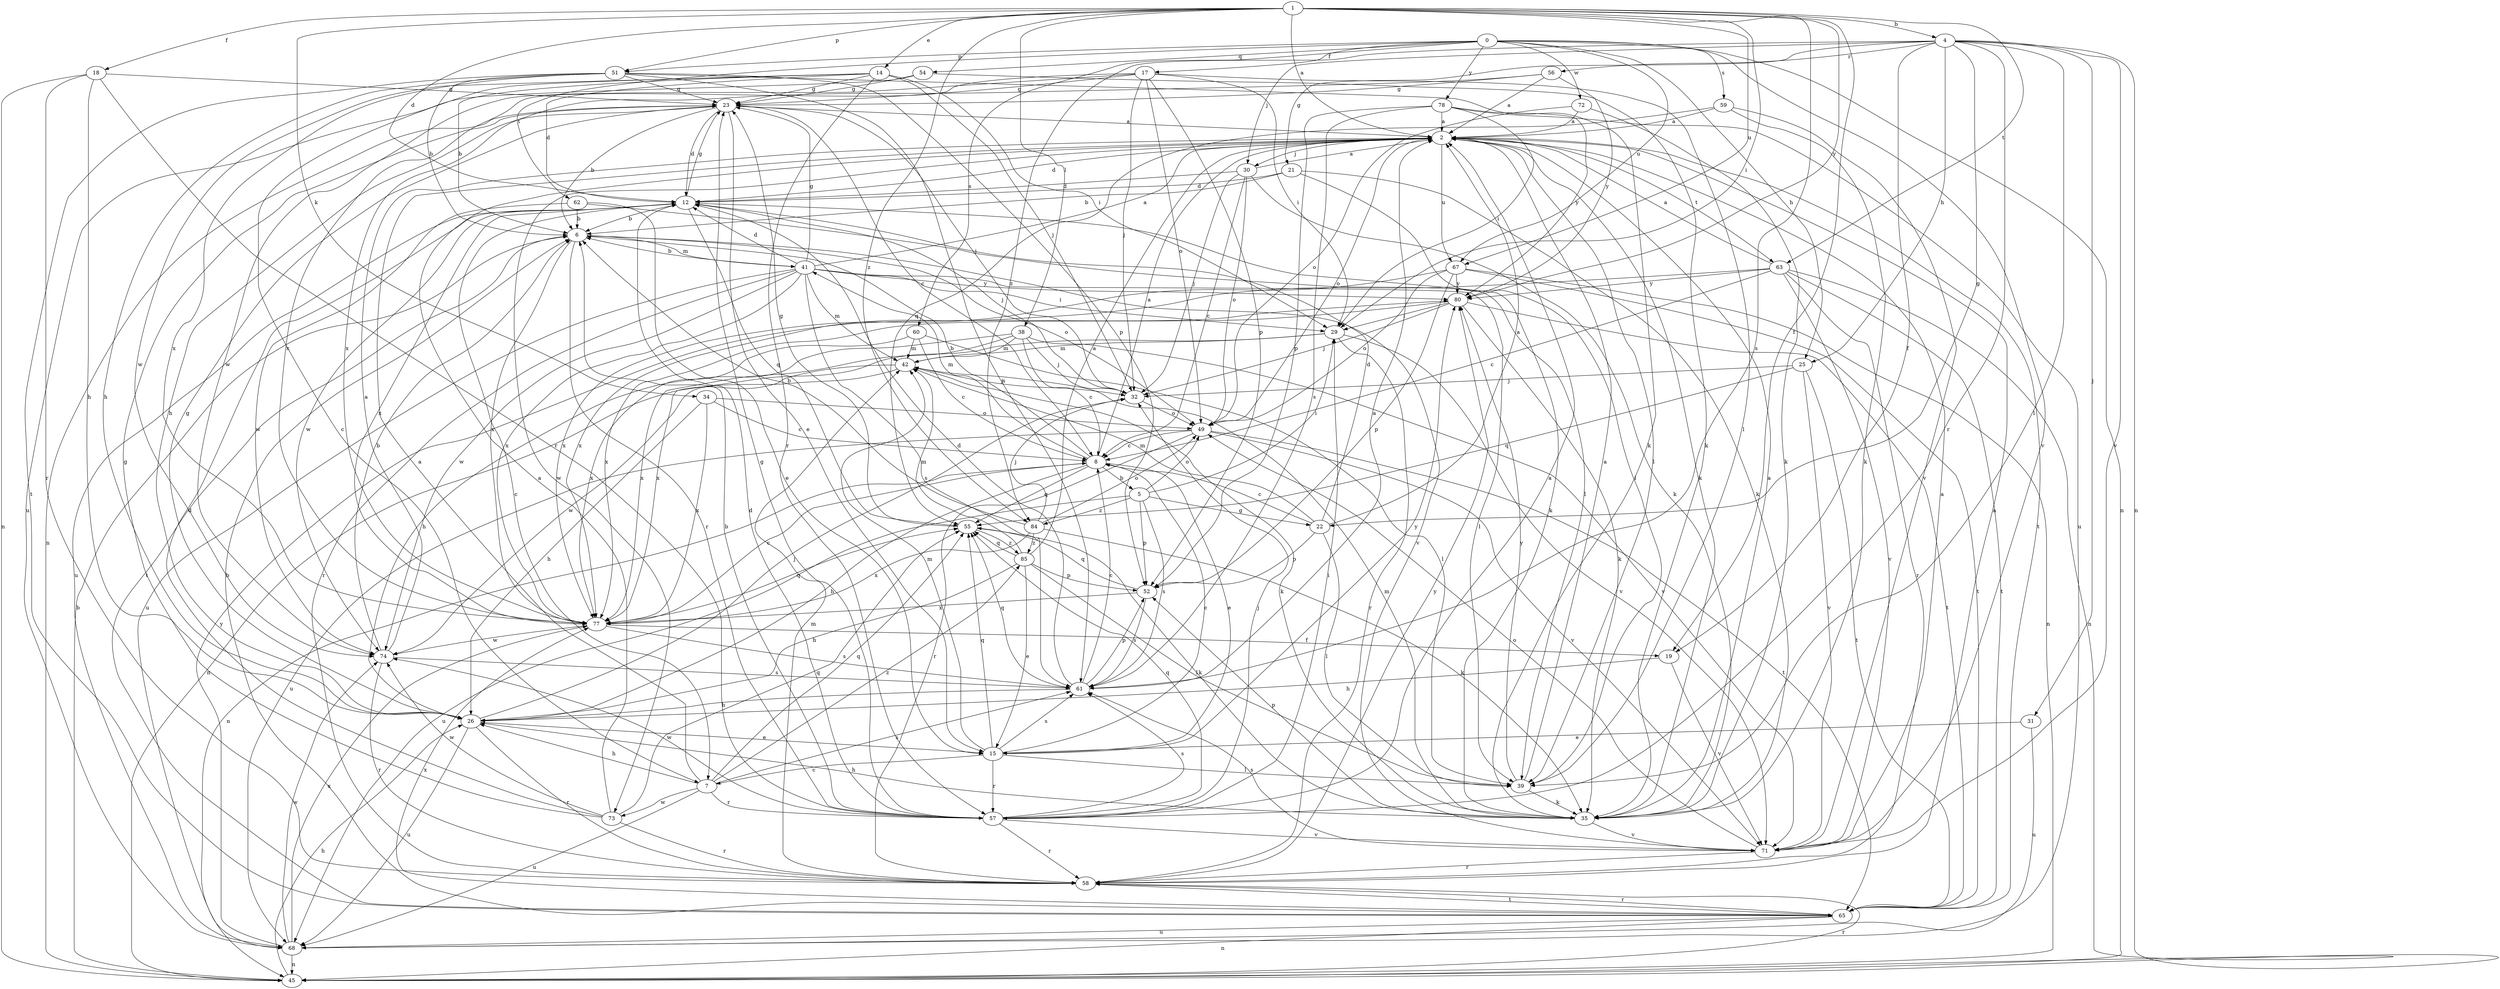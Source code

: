 strict digraph  {
0;
1;
2;
4;
5;
6;
7;
8;
12;
14;
15;
17;
18;
19;
21;
22;
23;
25;
26;
29;
30;
31;
32;
34;
35;
38;
39;
41;
42;
45;
49;
51;
52;
54;
55;
56;
57;
58;
59;
60;
61;
62;
63;
65;
67;
68;
71;
72;
73;
74;
77;
78;
80;
84;
85;
0 -> 17  [label=f];
0 -> 25  [label=h];
0 -> 45  [label=n];
0 -> 51  [label=p];
0 -> 54  [label=q];
0 -> 59  [label=s];
0 -> 60  [label=s];
0 -> 62  [label=t];
0 -> 67  [label=u];
0 -> 71  [label=v];
0 -> 72  [label=w];
0 -> 78  [label=y];
1 -> 2  [label=a];
1 -> 4  [label=b];
1 -> 12  [label=d];
1 -> 14  [label=e];
1 -> 18  [label=f];
1 -> 19  [label=f];
1 -> 29  [label=i];
1 -> 34  [label=k];
1 -> 38  [label=l];
1 -> 51  [label=p];
1 -> 61  [label=s];
1 -> 63  [label=t];
1 -> 67  [label=u];
1 -> 80  [label=y];
1 -> 84  [label=z];
2 -> 12  [label=d];
2 -> 30  [label=j];
2 -> 35  [label=k];
2 -> 39  [label=l];
2 -> 49  [label=o];
2 -> 63  [label=t];
2 -> 65  [label=t];
2 -> 67  [label=u];
2 -> 73  [label=w];
4 -> 19  [label=f];
4 -> 21  [label=g];
4 -> 22  [label=g];
4 -> 25  [label=h];
4 -> 30  [label=j];
4 -> 31  [label=j];
4 -> 39  [label=l];
4 -> 45  [label=n];
4 -> 56  [label=r];
4 -> 57  [label=r];
4 -> 71  [label=v];
4 -> 84  [label=z];
5 -> 22  [label=g];
5 -> 29  [label=i];
5 -> 49  [label=o];
5 -> 52  [label=p];
5 -> 61  [label=s];
5 -> 68  [label=u];
5 -> 84  [label=z];
6 -> 41  [label=m];
6 -> 49  [label=o];
6 -> 57  [label=r];
6 -> 65  [label=t];
6 -> 71  [label=v];
6 -> 77  [label=x];
7 -> 2  [label=a];
7 -> 26  [label=h];
7 -> 55  [label=q];
7 -> 57  [label=r];
7 -> 61  [label=s];
7 -> 68  [label=u];
7 -> 73  [label=w];
7 -> 85  [label=z];
8 -> 2  [label=a];
8 -> 5  [label=b];
8 -> 6  [label=b];
8 -> 15  [label=e];
8 -> 26  [label=h];
8 -> 41  [label=m];
8 -> 45  [label=n];
8 -> 55  [label=q];
12 -> 6  [label=b];
12 -> 7  [label=c];
12 -> 23  [label=g];
12 -> 32  [label=j];
12 -> 35  [label=k];
12 -> 55  [label=q];
12 -> 68  [label=u];
12 -> 74  [label=w];
12 -> 77  [label=x];
14 -> 6  [label=b];
14 -> 7  [label=c];
14 -> 12  [label=d];
14 -> 23  [label=g];
14 -> 29  [label=i];
14 -> 32  [label=j];
14 -> 57  [label=r];
14 -> 74  [label=w];
15 -> 7  [label=c];
15 -> 8  [label=c];
15 -> 39  [label=l];
15 -> 42  [label=m];
15 -> 55  [label=q];
15 -> 57  [label=r];
15 -> 61  [label=s];
15 -> 80  [label=y];
17 -> 23  [label=g];
17 -> 29  [label=i];
17 -> 32  [label=j];
17 -> 39  [label=l];
17 -> 49  [label=o];
17 -> 52  [label=p];
17 -> 74  [label=w];
17 -> 77  [label=x];
18 -> 23  [label=g];
18 -> 26  [label=h];
18 -> 45  [label=n];
18 -> 57  [label=r];
18 -> 58  [label=r];
19 -> 26  [label=h];
19 -> 71  [label=v];
21 -> 6  [label=b];
21 -> 12  [label=d];
21 -> 35  [label=k];
21 -> 39  [label=l];
22 -> 2  [label=a];
22 -> 8  [label=c];
22 -> 12  [label=d];
22 -> 39  [label=l];
22 -> 42  [label=m];
22 -> 52  [label=p];
23 -> 2  [label=a];
23 -> 6  [label=b];
23 -> 8  [label=c];
23 -> 12  [label=d];
23 -> 15  [label=e];
23 -> 26  [label=h];
23 -> 32  [label=j];
23 -> 45  [label=n];
25 -> 32  [label=j];
25 -> 55  [label=q];
25 -> 65  [label=t];
25 -> 71  [label=v];
26 -> 15  [label=e];
26 -> 23  [label=g];
26 -> 32  [label=j];
26 -> 58  [label=r];
26 -> 68  [label=u];
29 -> 42  [label=m];
29 -> 58  [label=r];
29 -> 71  [label=v];
29 -> 77  [label=x];
30 -> 2  [label=a];
30 -> 8  [label=c];
30 -> 12  [label=d];
30 -> 32  [label=j];
30 -> 35  [label=k];
30 -> 49  [label=o];
31 -> 15  [label=e];
31 -> 68  [label=u];
32 -> 49  [label=o];
34 -> 8  [label=c];
34 -> 26  [label=h];
34 -> 49  [label=o];
34 -> 77  [label=x];
35 -> 2  [label=a];
35 -> 26  [label=h];
35 -> 42  [label=m];
35 -> 52  [label=p];
35 -> 71  [label=v];
38 -> 8  [label=c];
38 -> 26  [label=h];
38 -> 32  [label=j];
38 -> 42  [label=m];
38 -> 71  [label=v];
38 -> 77  [label=x];
39 -> 2  [label=a];
39 -> 35  [label=k];
39 -> 80  [label=y];
41 -> 2  [label=a];
41 -> 6  [label=b];
41 -> 12  [label=d];
41 -> 23  [label=g];
41 -> 29  [label=i];
41 -> 39  [label=l];
41 -> 42  [label=m];
41 -> 58  [label=r];
41 -> 61  [label=s];
41 -> 68  [label=u];
41 -> 74  [label=w];
41 -> 77  [label=x];
41 -> 80  [label=y];
42 -> 32  [label=j];
42 -> 35  [label=k];
42 -> 45  [label=n];
42 -> 74  [label=w];
45 -> 6  [label=b];
45 -> 26  [label=h];
45 -> 58  [label=r];
49 -> 8  [label=c];
49 -> 58  [label=r];
49 -> 65  [label=t];
49 -> 68  [label=u];
49 -> 71  [label=v];
51 -> 6  [label=b];
51 -> 23  [label=g];
51 -> 26  [label=h];
51 -> 35  [label=k];
51 -> 52  [label=p];
51 -> 61  [label=s];
51 -> 65  [label=t];
51 -> 77  [label=x];
52 -> 55  [label=q];
52 -> 61  [label=s];
52 -> 77  [label=x];
54 -> 23  [label=g];
54 -> 35  [label=k];
54 -> 68  [label=u];
55 -> 23  [label=g];
55 -> 35  [label=k];
55 -> 85  [label=z];
56 -> 2  [label=a];
56 -> 23  [label=g];
56 -> 77  [label=x];
56 -> 80  [label=y];
57 -> 2  [label=a];
57 -> 6  [label=b];
57 -> 12  [label=d];
57 -> 23  [label=g];
57 -> 29  [label=i];
57 -> 32  [label=j];
57 -> 55  [label=q];
57 -> 58  [label=r];
57 -> 61  [label=s];
57 -> 71  [label=v];
57 -> 74  [label=w];
58 -> 2  [label=a];
58 -> 42  [label=m];
58 -> 65  [label=t];
58 -> 80  [label=y];
59 -> 2  [label=a];
59 -> 35  [label=k];
59 -> 55  [label=q];
59 -> 71  [label=v];
60 -> 8  [label=c];
60 -> 39  [label=l];
60 -> 42  [label=m];
60 -> 77  [label=x];
61 -> 2  [label=a];
61 -> 8  [label=c];
61 -> 12  [label=d];
61 -> 26  [label=h];
61 -> 52  [label=p];
61 -> 55  [label=q];
62 -> 6  [label=b];
62 -> 15  [label=e];
62 -> 39  [label=l];
62 -> 74  [label=w];
63 -> 2  [label=a];
63 -> 8  [label=c];
63 -> 45  [label=n];
63 -> 58  [label=r];
63 -> 65  [label=t];
63 -> 71  [label=v];
63 -> 77  [label=x];
63 -> 80  [label=y];
65 -> 6  [label=b];
65 -> 45  [label=n];
65 -> 58  [label=r];
65 -> 68  [label=u];
65 -> 77  [label=x];
67 -> 45  [label=n];
67 -> 49  [label=o];
67 -> 52  [label=p];
67 -> 65  [label=t];
67 -> 77  [label=x];
67 -> 80  [label=y];
68 -> 45  [label=n];
68 -> 74  [label=w];
68 -> 77  [label=x];
68 -> 80  [label=y];
71 -> 2  [label=a];
71 -> 49  [label=o];
71 -> 58  [label=r];
71 -> 61  [label=s];
72 -> 2  [label=a];
72 -> 35  [label=k];
72 -> 49  [label=o];
73 -> 2  [label=a];
73 -> 12  [label=d];
73 -> 23  [label=g];
73 -> 55  [label=q];
73 -> 58  [label=r];
73 -> 74  [label=w];
74 -> 2  [label=a];
74 -> 6  [label=b];
74 -> 58  [label=r];
74 -> 61  [label=s];
77 -> 8  [label=c];
77 -> 19  [label=f];
77 -> 55  [label=q];
77 -> 61  [label=s];
77 -> 74  [label=w];
78 -> 2  [label=a];
78 -> 29  [label=i];
78 -> 52  [label=p];
78 -> 61  [label=s];
78 -> 68  [label=u];
78 -> 80  [label=y];
80 -> 29  [label=i];
80 -> 32  [label=j];
80 -> 35  [label=k];
80 -> 65  [label=t];
80 -> 77  [label=x];
84 -> 6  [label=b];
84 -> 32  [label=j];
84 -> 35  [label=k];
84 -> 49  [label=o];
84 -> 77  [label=x];
84 -> 85  [label=z];
85 -> 2  [label=a];
85 -> 15  [label=e];
85 -> 26  [label=h];
85 -> 39  [label=l];
85 -> 42  [label=m];
85 -> 52  [label=p];
85 -> 55  [label=q];
}
